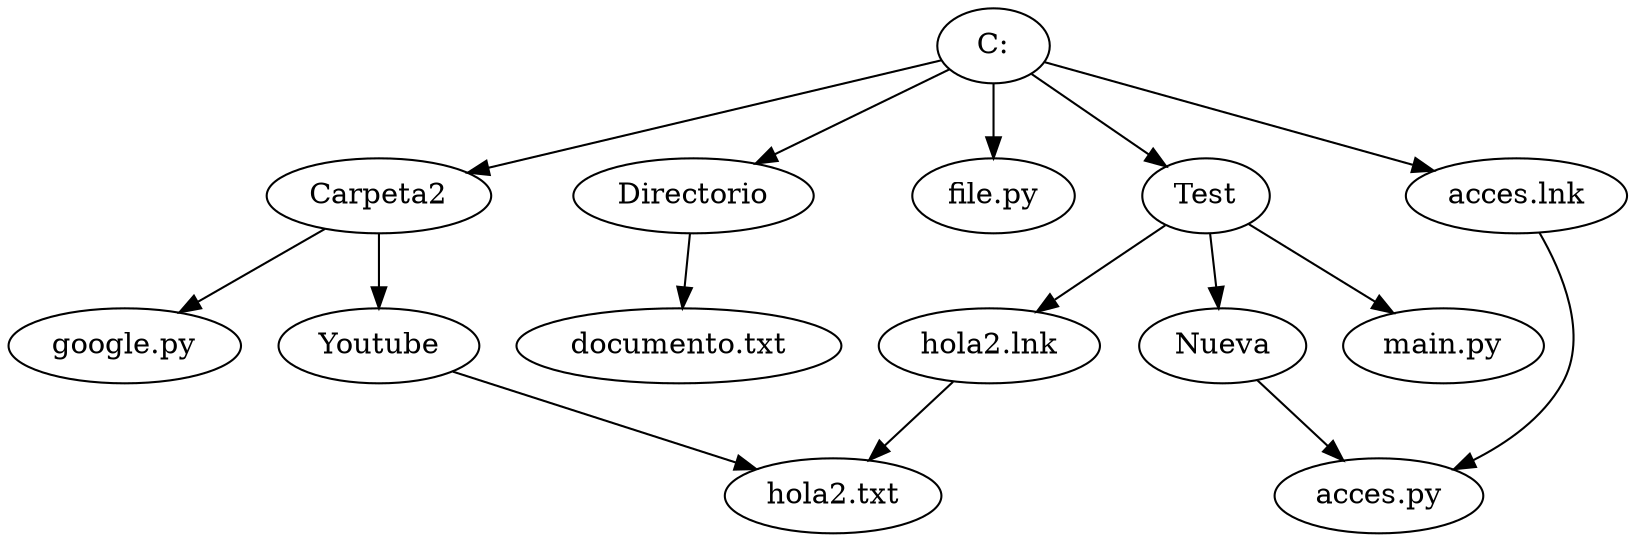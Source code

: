 strict digraph  {
	Nueva -> "acces.py";
	"C:" -> Carpeta2;
	"C:" -> "acces.lnk";
	"C:" -> "file.py";
	"C:" -> Directorio;
	"C:" -> Test;
	"hola2.lnk" -> "hola2.txt";
	Carpeta2 -> "google.py";
	Carpeta2 -> Youtube;
	"acces.lnk" -> "acces.py";
	Directorio -> "documento.txt";
	Test -> Nueva;
	Test -> "hola2.lnk";
	Test -> "main.py";
	Youtube -> "hola2.txt";
}
